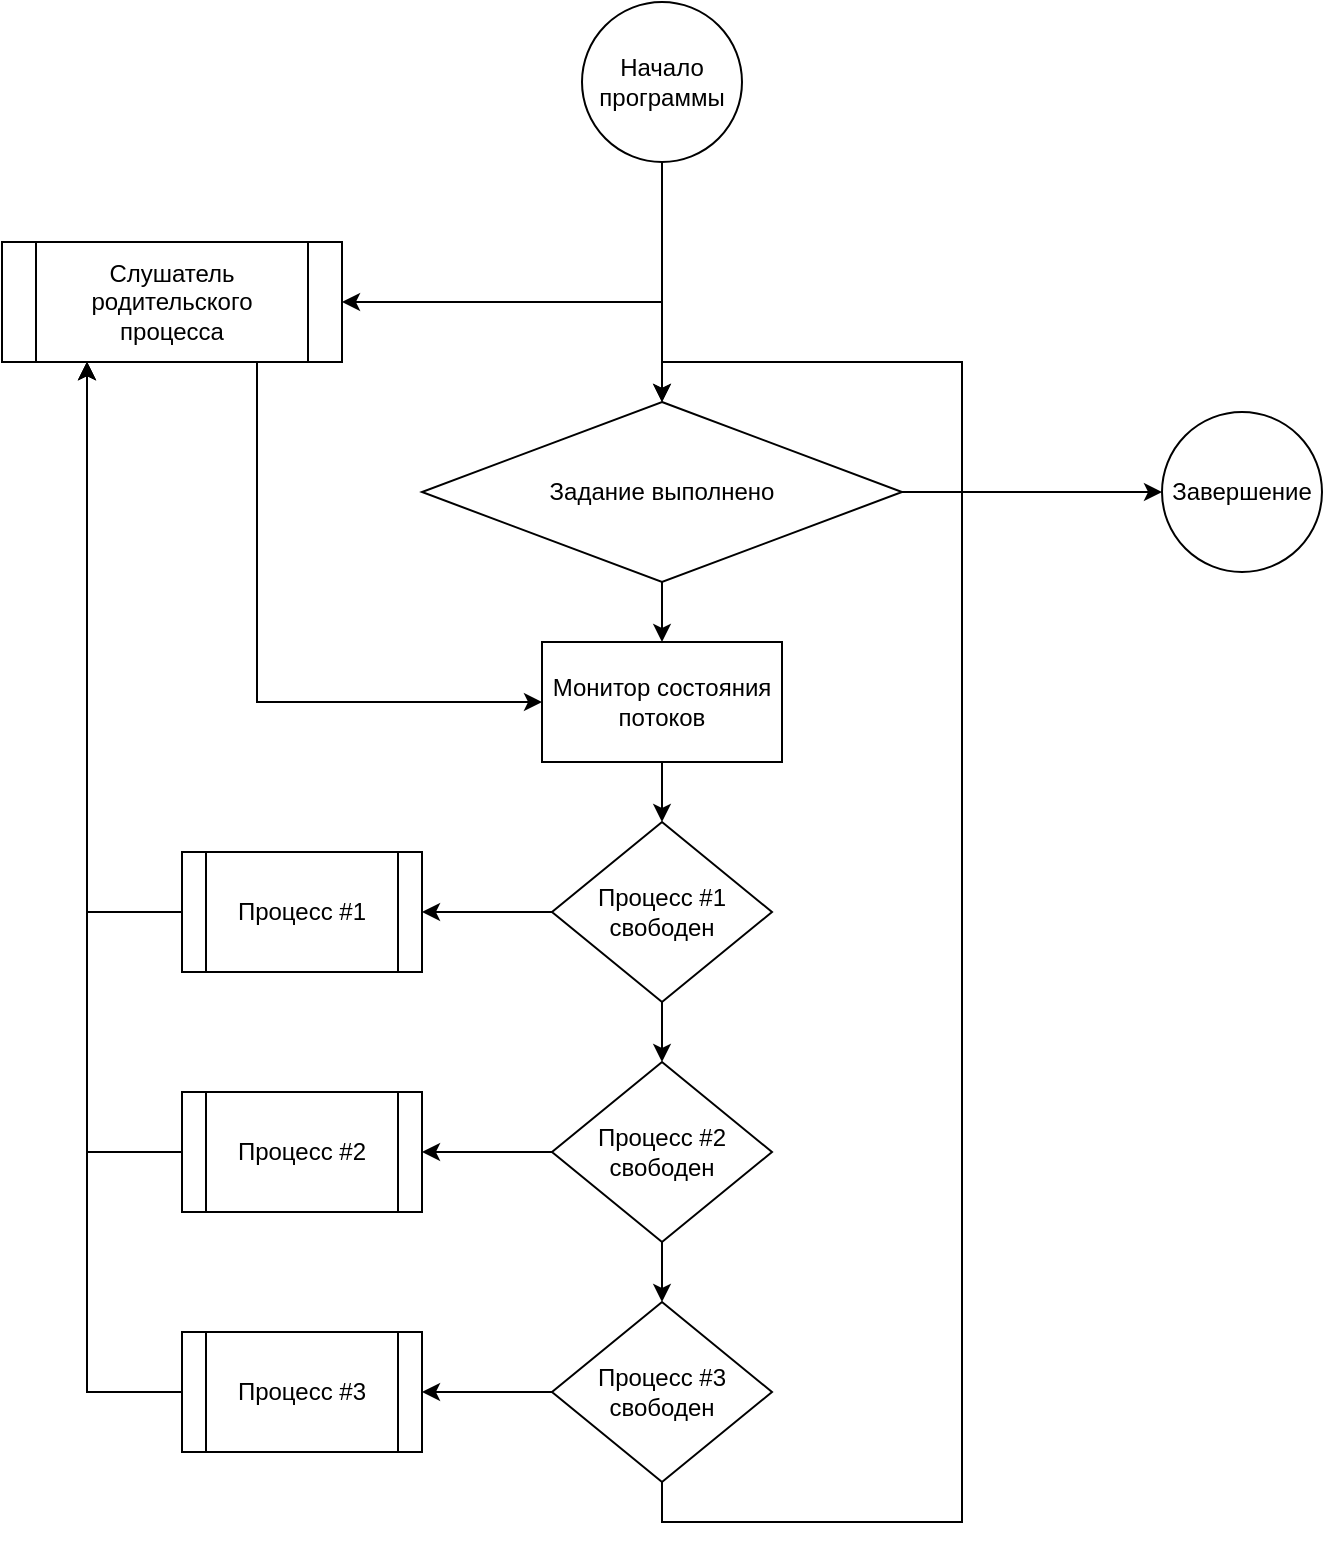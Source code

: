 <mxfile version="17.1.4" type="device"><diagram id="Ex-Ve_sP6upsocmF19oO" name="Page-1"><mxGraphModel dx="1038" dy="1708" grid="1" gridSize="10" guides="1" tooltips="1" connect="1" arrows="1" fold="1" page="1" pageScale="1" pageWidth="827" pageHeight="1169" math="0" shadow="0"><root><mxCell id="0"/><mxCell id="1" parent="0"/><mxCell id="Th4shgGuEGWnUAI5FWiL-27" style="edgeStyle=orthogonalEdgeStyle;rounded=0;orthogonalLoop=1;jettySize=auto;html=1;exitX=0.5;exitY=1;exitDx=0;exitDy=0;entryX=0.5;entryY=0;entryDx=0;entryDy=0;" edge="1" parent="1" source="Th4shgGuEGWnUAI5FWiL-1" target="Th4shgGuEGWnUAI5FWiL-5"><mxGeometry relative="1" as="geometry"/></mxCell><mxCell id="Th4shgGuEGWnUAI5FWiL-28" style="edgeStyle=orthogonalEdgeStyle;rounded=0;orthogonalLoop=1;jettySize=auto;html=1;exitX=0.5;exitY=1;exitDx=0;exitDy=0;entryX=1;entryY=0.5;entryDx=0;entryDy=0;" edge="1" parent="1" source="Th4shgGuEGWnUAI5FWiL-1" target="Th4shgGuEGWnUAI5FWiL-26"><mxGeometry relative="1" as="geometry"/></mxCell><mxCell id="Th4shgGuEGWnUAI5FWiL-1" value="Начало программы" style="ellipse;whiteSpace=wrap;html=1;aspect=fixed;" vertex="1" parent="1"><mxGeometry x="370" y="-120" width="80" height="80" as="geometry"/></mxCell><mxCell id="Th4shgGuEGWnUAI5FWiL-10" style="edgeStyle=orthogonalEdgeStyle;rounded=0;orthogonalLoop=1;jettySize=auto;html=1;exitX=0.5;exitY=1;exitDx=0;exitDy=0;entryX=0.5;entryY=0;entryDx=0;entryDy=0;" edge="1" parent="1" source="Th4shgGuEGWnUAI5FWiL-2" target="Th4shgGuEGWnUAI5FWiL-9"><mxGeometry relative="1" as="geometry"/></mxCell><mxCell id="Th4shgGuEGWnUAI5FWiL-2" value="Монитор состояния потоков" style="rounded=0;whiteSpace=wrap;html=1;" vertex="1" parent="1"><mxGeometry x="350" y="200" width="120" height="60" as="geometry"/></mxCell><mxCell id="Th4shgGuEGWnUAI5FWiL-30" style="edgeStyle=orthogonalEdgeStyle;rounded=0;orthogonalLoop=1;jettySize=auto;html=1;exitX=0;exitY=0.5;exitDx=0;exitDy=0;entryX=0.25;entryY=1;entryDx=0;entryDy=0;" edge="1" parent="1" source="Th4shgGuEGWnUAI5FWiL-4" target="Th4shgGuEGWnUAI5FWiL-26"><mxGeometry relative="1" as="geometry"/></mxCell><mxCell id="Th4shgGuEGWnUAI5FWiL-4" value="Процесс #1" style="shape=process;whiteSpace=wrap;html=1;backgroundOutline=1;" vertex="1" parent="1"><mxGeometry x="170" y="305" width="120" height="60" as="geometry"/></mxCell><mxCell id="Th4shgGuEGWnUAI5FWiL-7" style="edgeStyle=orthogonalEdgeStyle;rounded=0;orthogonalLoop=1;jettySize=auto;html=1;exitX=0.5;exitY=1;exitDx=0;exitDy=0;entryX=0.5;entryY=0;entryDx=0;entryDy=0;" edge="1" parent="1" source="Th4shgGuEGWnUAI5FWiL-5" target="Th4shgGuEGWnUAI5FWiL-2"><mxGeometry relative="1" as="geometry"/></mxCell><mxCell id="Th4shgGuEGWnUAI5FWiL-38" style="edgeStyle=orthogonalEdgeStyle;rounded=0;orthogonalLoop=1;jettySize=auto;html=1;exitX=1;exitY=0.5;exitDx=0;exitDy=0;entryX=0;entryY=0.5;entryDx=0;entryDy=0;" edge="1" parent="1" source="Th4shgGuEGWnUAI5FWiL-5" target="Th4shgGuEGWnUAI5FWiL-37"><mxGeometry relative="1" as="geometry"/></mxCell><mxCell id="Th4shgGuEGWnUAI5FWiL-5" value="Задание выполнено" style="rhombus;whiteSpace=wrap;html=1;" vertex="1" parent="1"><mxGeometry x="290" y="80" width="240" height="90" as="geometry"/></mxCell><mxCell id="Th4shgGuEGWnUAI5FWiL-11" style="edgeStyle=orthogonalEdgeStyle;rounded=0;orthogonalLoop=1;jettySize=auto;html=1;exitX=0;exitY=0.5;exitDx=0;exitDy=0;entryX=1;entryY=0.5;entryDx=0;entryDy=0;" edge="1" parent="1" source="Th4shgGuEGWnUAI5FWiL-9" target="Th4shgGuEGWnUAI5FWiL-4"><mxGeometry relative="1" as="geometry"/></mxCell><mxCell id="Th4shgGuEGWnUAI5FWiL-22" style="edgeStyle=orthogonalEdgeStyle;rounded=0;orthogonalLoop=1;jettySize=auto;html=1;exitX=0.5;exitY=1;exitDx=0;exitDy=0;entryX=0.5;entryY=0;entryDx=0;entryDy=0;" edge="1" parent="1" source="Th4shgGuEGWnUAI5FWiL-9" target="Th4shgGuEGWnUAI5FWiL-15"><mxGeometry relative="1" as="geometry"/></mxCell><mxCell id="Th4shgGuEGWnUAI5FWiL-9" value="Процесс #1 свободен" style="rhombus;whiteSpace=wrap;html=1;" vertex="1" parent="1"><mxGeometry x="355" y="290" width="110" height="90" as="geometry"/></mxCell><mxCell id="Th4shgGuEGWnUAI5FWiL-31" style="edgeStyle=orthogonalEdgeStyle;rounded=0;orthogonalLoop=1;jettySize=auto;html=1;exitX=0;exitY=0.5;exitDx=0;exitDy=0;entryX=0.25;entryY=1;entryDx=0;entryDy=0;" edge="1" parent="1" source="Th4shgGuEGWnUAI5FWiL-13" target="Th4shgGuEGWnUAI5FWiL-26"><mxGeometry relative="1" as="geometry"/></mxCell><mxCell id="Th4shgGuEGWnUAI5FWiL-13" value="Процесс #2" style="shape=process;whiteSpace=wrap;html=1;backgroundOutline=1;" vertex="1" parent="1"><mxGeometry x="170" y="425" width="120" height="60" as="geometry"/></mxCell><mxCell id="Th4shgGuEGWnUAI5FWiL-14" style="edgeStyle=orthogonalEdgeStyle;rounded=0;orthogonalLoop=1;jettySize=auto;html=1;exitX=0;exitY=0.5;exitDx=0;exitDy=0;entryX=1;entryY=0.5;entryDx=0;entryDy=0;" edge="1" parent="1" source="Th4shgGuEGWnUAI5FWiL-15" target="Th4shgGuEGWnUAI5FWiL-13"><mxGeometry relative="1" as="geometry"/></mxCell><mxCell id="Th4shgGuEGWnUAI5FWiL-24" style="edgeStyle=orthogonalEdgeStyle;rounded=0;orthogonalLoop=1;jettySize=auto;html=1;exitX=0.5;exitY=1;exitDx=0;exitDy=0;entryX=0.5;entryY=0;entryDx=0;entryDy=0;" edge="1" parent="1" source="Th4shgGuEGWnUAI5FWiL-15" target="Th4shgGuEGWnUAI5FWiL-21"><mxGeometry relative="1" as="geometry"/></mxCell><mxCell id="Th4shgGuEGWnUAI5FWiL-15" value="Процесс #2 свободен" style="rhombus;whiteSpace=wrap;html=1;" vertex="1" parent="1"><mxGeometry x="355" y="410" width="110" height="90" as="geometry"/></mxCell><mxCell id="Th4shgGuEGWnUAI5FWiL-32" style="edgeStyle=orthogonalEdgeStyle;rounded=0;orthogonalLoop=1;jettySize=auto;html=1;exitX=0;exitY=0.5;exitDx=0;exitDy=0;entryX=0.25;entryY=1;entryDx=0;entryDy=0;" edge="1" parent="1" source="Th4shgGuEGWnUAI5FWiL-19" target="Th4shgGuEGWnUAI5FWiL-26"><mxGeometry relative="1" as="geometry"/></mxCell><mxCell id="Th4shgGuEGWnUAI5FWiL-19" value="Процесс #3" style="shape=process;whiteSpace=wrap;html=1;backgroundOutline=1;" vertex="1" parent="1"><mxGeometry x="170" y="545" width="120" height="60" as="geometry"/></mxCell><mxCell id="Th4shgGuEGWnUAI5FWiL-20" style="edgeStyle=orthogonalEdgeStyle;rounded=0;orthogonalLoop=1;jettySize=auto;html=1;exitX=0;exitY=0.5;exitDx=0;exitDy=0;entryX=1;entryY=0.5;entryDx=0;entryDy=0;" edge="1" parent="1" source="Th4shgGuEGWnUAI5FWiL-21" target="Th4shgGuEGWnUAI5FWiL-19"><mxGeometry relative="1" as="geometry"/></mxCell><mxCell id="Th4shgGuEGWnUAI5FWiL-25" style="edgeStyle=orthogonalEdgeStyle;rounded=0;orthogonalLoop=1;jettySize=auto;html=1;exitX=0.5;exitY=1;exitDx=0;exitDy=0;entryX=0.5;entryY=0;entryDx=0;entryDy=0;" edge="1" parent="1" source="Th4shgGuEGWnUAI5FWiL-21" target="Th4shgGuEGWnUAI5FWiL-5"><mxGeometry relative="1" as="geometry"><Array as="points"><mxPoint x="410" y="640"/><mxPoint x="560" y="640"/><mxPoint x="560" y="60"/><mxPoint x="410" y="60"/></Array></mxGeometry></mxCell><mxCell id="Th4shgGuEGWnUAI5FWiL-21" value="Процесс #3 свободен" style="rhombus;whiteSpace=wrap;html=1;" vertex="1" parent="1"><mxGeometry x="355" y="530" width="110" height="90" as="geometry"/></mxCell><mxCell id="Th4shgGuEGWnUAI5FWiL-34" style="edgeStyle=orthogonalEdgeStyle;rounded=0;orthogonalLoop=1;jettySize=auto;html=1;exitX=0.75;exitY=1;exitDx=0;exitDy=0;entryX=0;entryY=0.5;entryDx=0;entryDy=0;" edge="1" parent="1" source="Th4shgGuEGWnUAI5FWiL-26" target="Th4shgGuEGWnUAI5FWiL-2"><mxGeometry relative="1" as="geometry"/></mxCell><mxCell id="Th4shgGuEGWnUAI5FWiL-26" value="Слушатель родительского процесса" style="shape=process;whiteSpace=wrap;html=1;backgroundOutline=1;" vertex="1" parent="1"><mxGeometry x="80" width="170" height="60" as="geometry"/></mxCell><mxCell id="Th4shgGuEGWnUAI5FWiL-37" value="Завершение" style="ellipse;whiteSpace=wrap;html=1;aspect=fixed;" vertex="1" parent="1"><mxGeometry x="660" y="85" width="80" height="80" as="geometry"/></mxCell></root></mxGraphModel></diagram></mxfile>